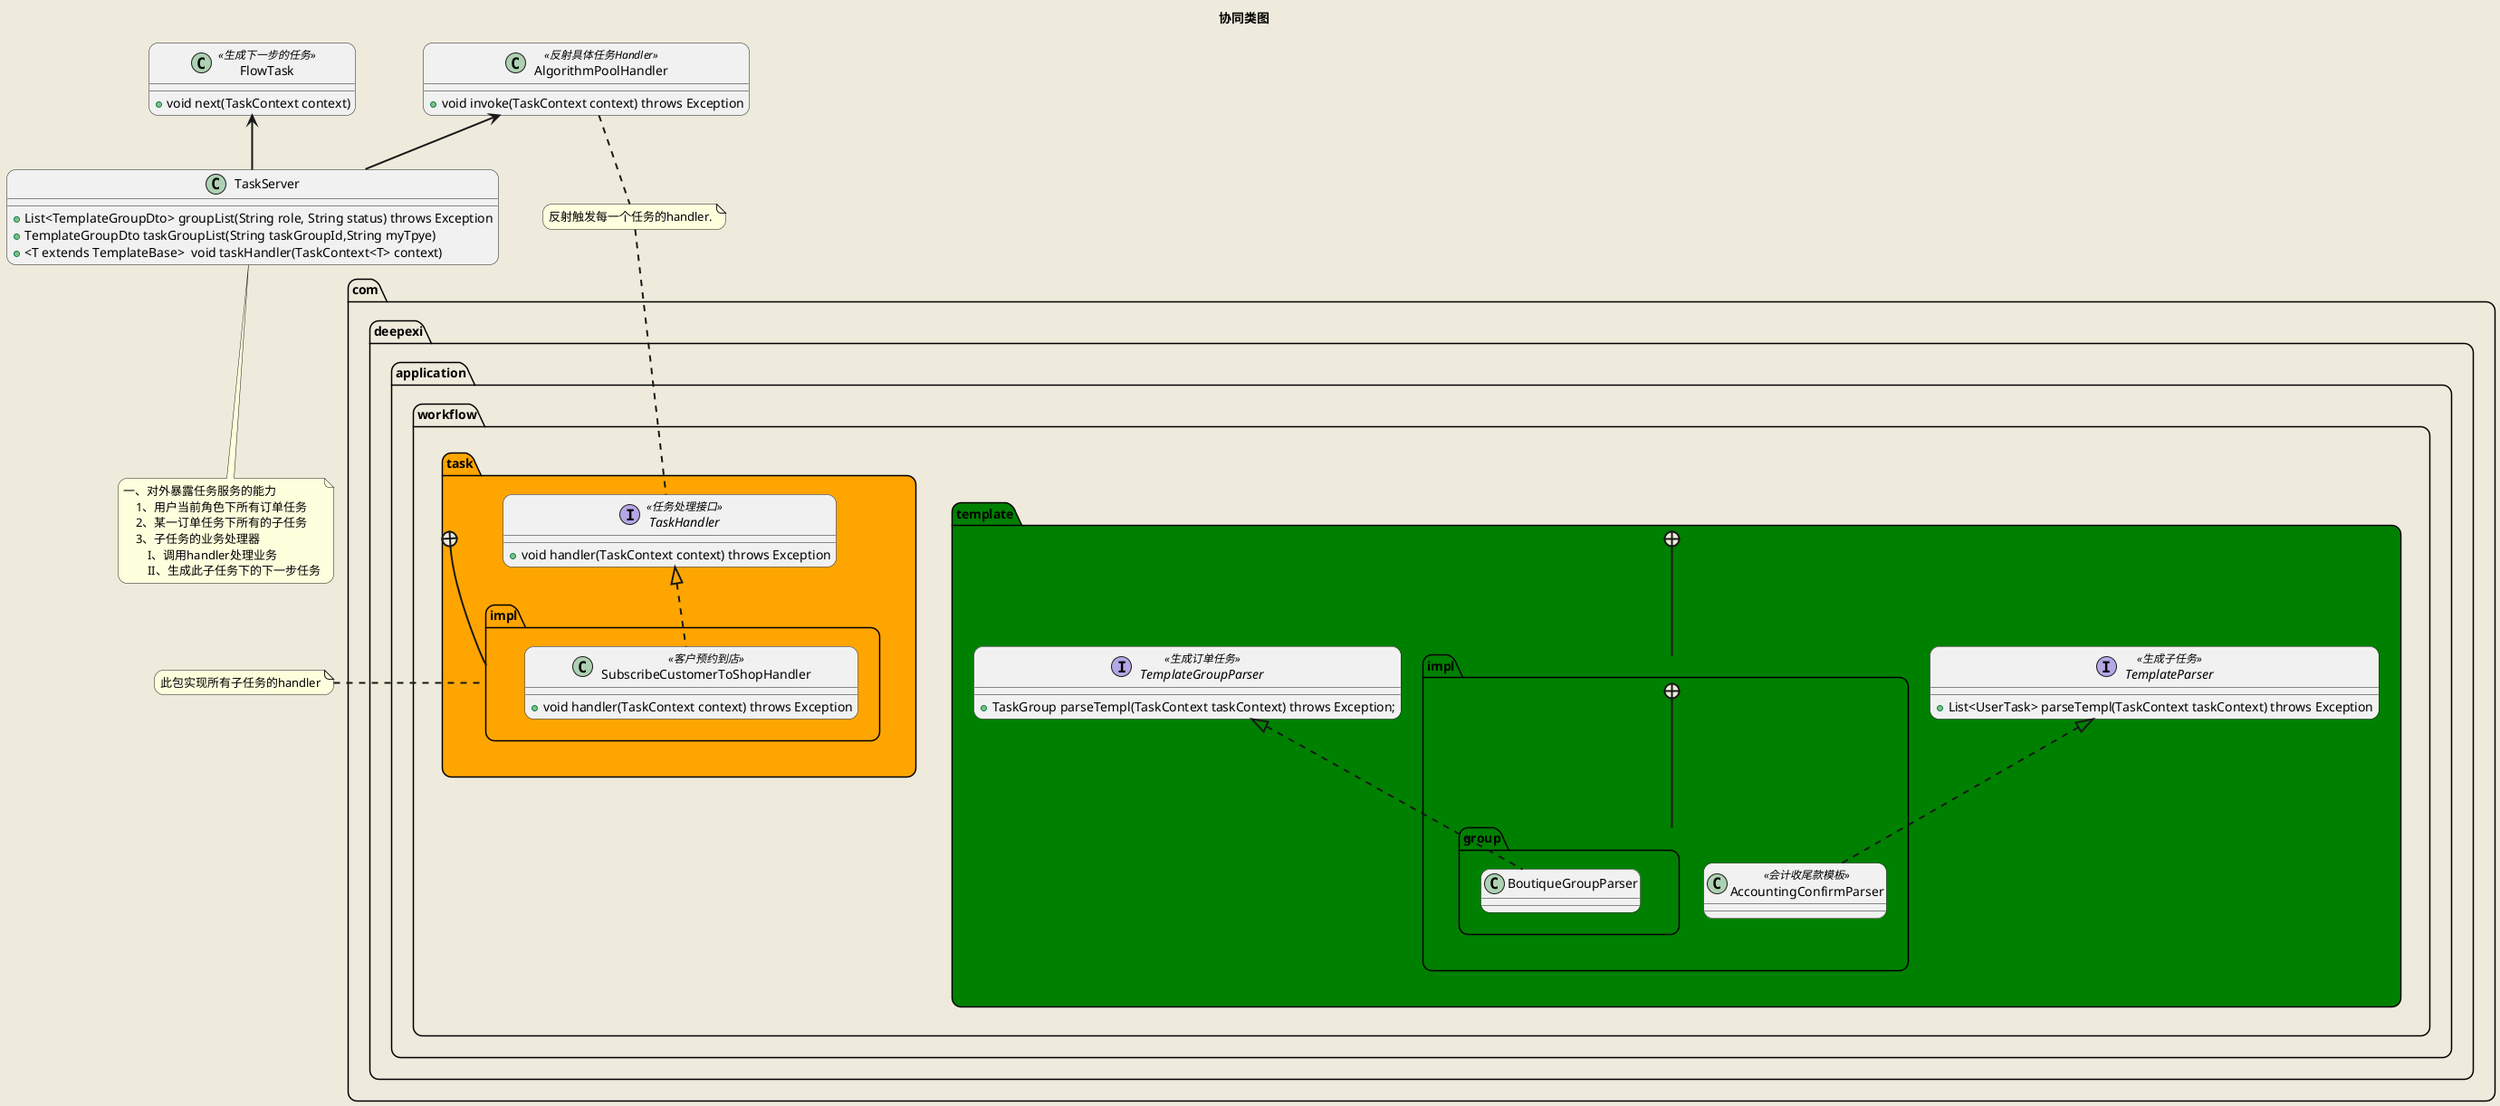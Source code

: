 @startuml

title 协同类图

'skinparam packageStyle rect
skinparam backgroundColor #EEEBDC
skinparam roundcorner 20
skinparam sequenceArrowThickness 2
'skinparam handwritten true

class TaskServer {
    +List<TemplateGroupDto> groupList(String role, String status) throws Exception
    +TemplateGroupDto taskGroupList(String taskGroupId,String myTpye)
    +<T extends TemplateBase>  void taskHandler(TaskContext<T> context)
}
note bottom of TaskServer
一、对外暴露任务服务的能力
    1、用户当前角色下所有订单任务   
    2、某一订单任务下所有的子任务
    3、子任务的业务处理器
        I、调用handler处理业务
        II、生成此子任务下的下一步任务
end note

class AlgorithmPoolHandler<<反射具体任务Handler>> {
    +void invoke(TaskContext context) throws Exception
}
class FlowTask<<生成下一步的任务>> {
        +void next(TaskContext context)
    }

AlgorithmPoolHandler <-- TaskServer
FlowTask <-- TaskServer

package com.deepexi.application.workflow.template #green {
    interface TemplateParser<<生成子任务>> {
        +List<UserTask> parseTempl(TaskContext taskContext) throws Exception
    }

    interface TemplateGroupParser<<生成订单任务>> {
        +TaskGroup parseTempl(TaskContext taskContext) throws Exception;
    }
}
package com.deepexi.application.workflow.template.impl #green {
    class AccountingConfirmParser<<会计收尾款模板>> {

    }
}
package com.deepexi.application.workflow.template.impl.group #green {
    class BoutiqueGroupParser {

    }
}

com.deepexi.application.workflow.template +-- com.deepexi.application.workflow.template.impl
com.deepexi.application.workflow.template.impl +-- com.deepexi.application.workflow.template.impl.group

TemplateGroupParser <|.. BoutiqueGroupParser
TemplateParser <|.. AccountingConfirmParser

package com.deepexi.application.workflow.task #orange {
    interface TaskHandler<<任务处理接口>> {
        +void handler(TaskContext context) throws Exception
    }  
}
package com.deepexi.application.workflow.task.impl #orange {
    class SubscribeCustomerToShopHandler<<客户预约到店>> {
        +void handler(TaskContext context) throws Exception
    }
}
com.deepexi.application.workflow.task +-- com.deepexi.application.workflow.task.impl
TaskHandler <|.. SubscribeCustomerToShopHandler 

note "反射触发每一个任务的handler." as N1

AlgorithmPoolHandler .. N1
N1 .. TaskHandler

note left of com.deepexi.application.workflow.task.impl: 此包实现所有子任务的handler


@enduml